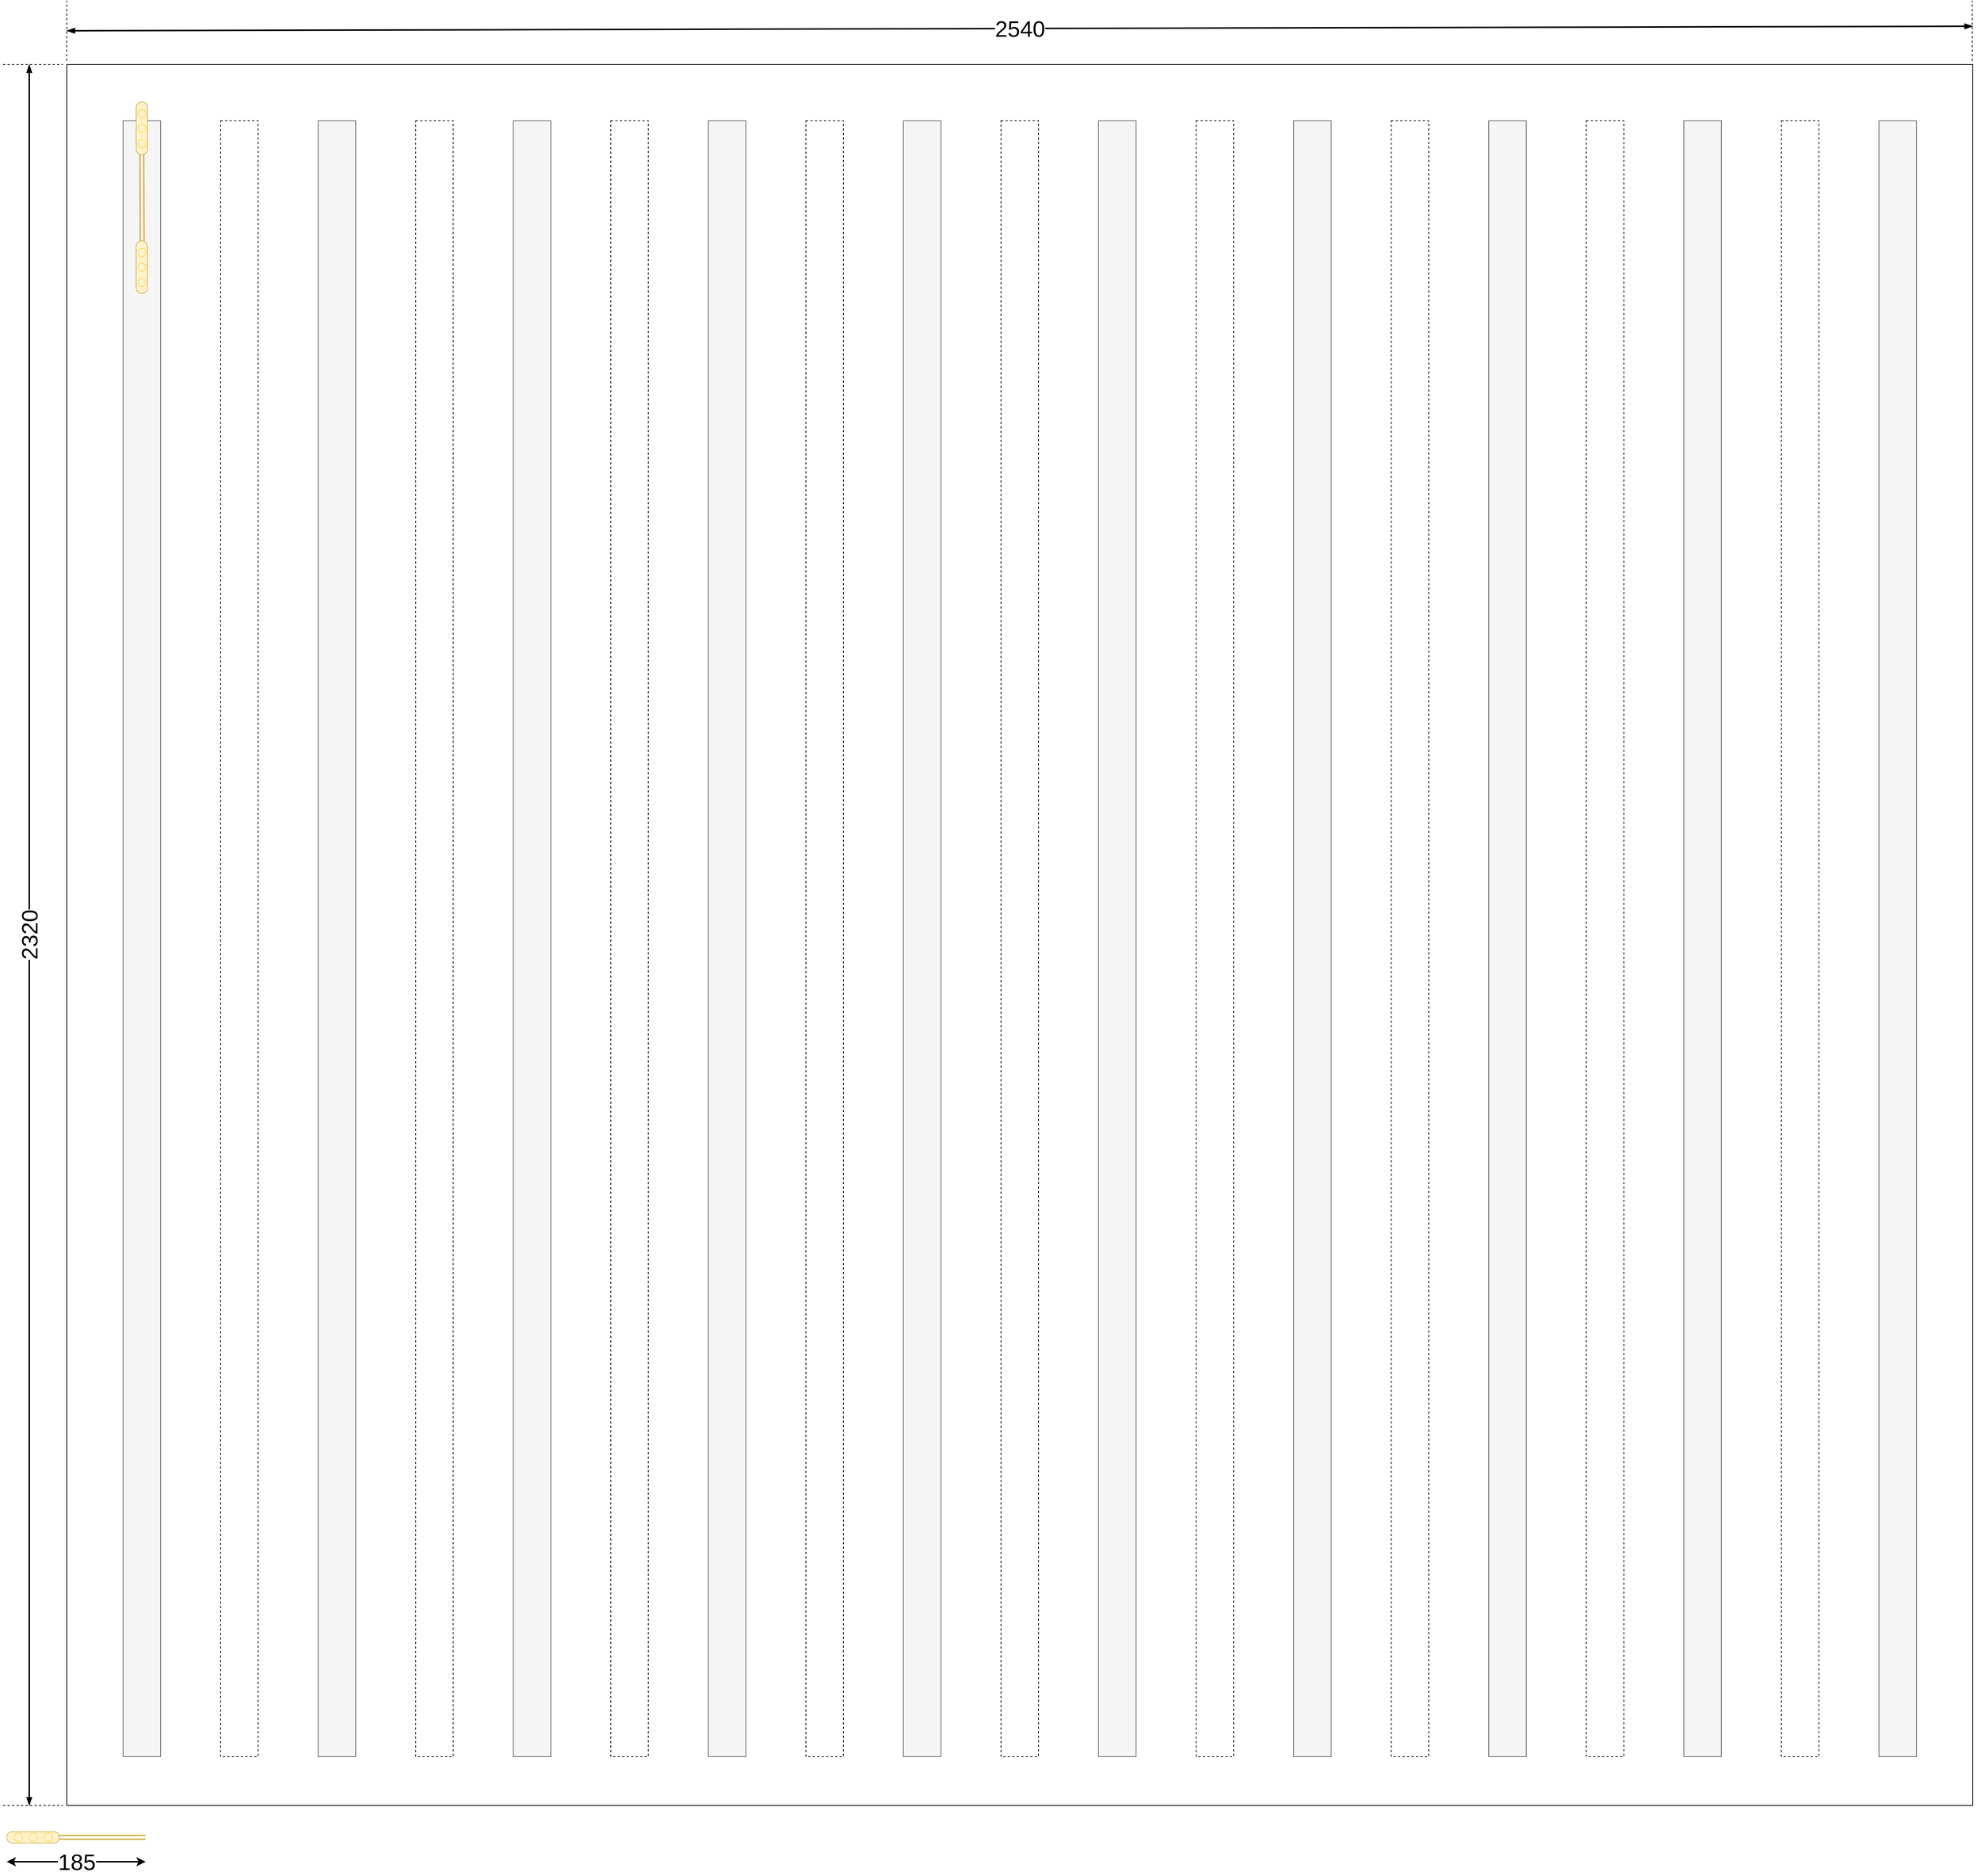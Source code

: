 <mxfile version="12.5.3" type="device"><diagram id="4QurX-qUBhmMgbGZM_KV" name="senioratka"><mxGraphModel dx="2816" dy="1636" grid="1" gridSize="10" guides="1" tooltips="1" connect="1" arrows="1" fold="1" page="1" pageScale="1" pageWidth="1100" pageHeight="850" math="0" shadow="0"><root><mxCell id="0"/><mxCell id="1" parent="0"/><mxCell id="W55VQO36O4ut8hrxYH_G-2" value="" style="rounded=0;whiteSpace=wrap;html=1;" vertex="1" parent="1"><mxGeometry x="160" y="115" width="2540" height="2320" as="geometry"/></mxCell><mxCell id="W55VQO36O4ut8hrxYH_G-3" value="" style="endArrow=none;dashed=1;html=1;" edge="1" parent="1"><mxGeometry width="50" height="50" relative="1" as="geometry"><mxPoint x="160" y="110" as="sourcePoint"/><mxPoint x="160" y="30" as="targetPoint"/></mxGeometry></mxCell><mxCell id="W55VQO36O4ut8hrxYH_G-4" value="" style="endArrow=none;dashed=1;html=1;" edge="1" parent="1"><mxGeometry width="50" height="50" relative="1" as="geometry"><mxPoint x="75" y="115" as="sourcePoint"/><mxPoint x="155" y="115" as="targetPoint"/></mxGeometry></mxCell><mxCell id="W55VQO36O4ut8hrxYH_G-6" value="" style="endArrow=none;dashed=1;html=1;" edge="1" parent="1"><mxGeometry width="50" height="50" relative="1" as="geometry"><mxPoint x="2699.33" y="110" as="sourcePoint"/><mxPoint x="2699.33" y="30" as="targetPoint"/></mxGeometry></mxCell><mxCell id="W55VQO36O4ut8hrxYH_G-7" value="" style="endArrow=none;dashed=1;html=1;" edge="1" parent="1"><mxGeometry width="50" height="50" relative="1" as="geometry"><mxPoint x="75" y="2435" as="sourcePoint"/><mxPoint x="155" y="2435" as="targetPoint"/></mxGeometry></mxCell><mxCell id="W55VQO36O4ut8hrxYH_G-8" value="2320" style="endArrow=blockThin;startArrow=blockThin;html=1;startFill=1;endFill=1;strokeWidth=2;fontSize=30;horizontal=0;" edge="1" parent="1"><mxGeometry width="50" height="50" relative="1" as="geometry"><mxPoint x="110" y="2434.98" as="sourcePoint"/><mxPoint x="110" y="114.98" as="targetPoint"/></mxGeometry></mxCell><mxCell id="W55VQO36O4ut8hrxYH_G-9" value="2540" style="endArrow=blockThin;startArrow=blockThin;html=1;startFill=1;endFill=1;strokeWidth=2;fontSize=30;horizontal=1;" edge="1" parent="1"><mxGeometry width="50" height="50" relative="1" as="geometry"><mxPoint x="2700" y="64" as="sourcePoint"/><mxPoint x="160" y="70" as="targetPoint"/></mxGeometry></mxCell><mxCell id="W55VQO36O4ut8hrxYH_G-10" value="Untitled Layer" parent="0"/><mxCell id="W55VQO36O4ut8hrxYH_G-11" value="" style="rounded=0;whiteSpace=wrap;html=1;fontSize=20;fillColor=#f5f5f5;strokeColor=#666666;fontColor=#333333;" vertex="1" parent="W55VQO36O4ut8hrxYH_G-10"><mxGeometry x="235" y="190" width="50" height="2180" as="geometry"/></mxCell><mxCell id="W55VQO36O4ut8hrxYH_G-12" value="" style="rounded=0;whiteSpace=wrap;html=1;fontSize=20;fillColor=#f5f5f5;strokeColor=#666666;fontColor=#333333;" vertex="1" parent="W55VQO36O4ut8hrxYH_G-10"><mxGeometry x="2575" y="190" width="50" height="2180" as="geometry"/></mxCell><mxCell id="W55VQO36O4ut8hrxYH_G-13" value="" style="rounded=0;whiteSpace=wrap;html=1;fontSize=20;dashed=1;" vertex="1" parent="W55VQO36O4ut8hrxYH_G-10"><mxGeometry x="365" y="190" width="50" height="2180" as="geometry"/></mxCell><mxCell id="W55VQO36O4ut8hrxYH_G-14" value="" style="rounded=0;whiteSpace=wrap;html=1;fontSize=20;fillColor=#f5f5f5;strokeColor=#666666;fontColor=#333333;" vertex="1" parent="W55VQO36O4ut8hrxYH_G-10"><mxGeometry x="495" y="190" width="50" height="2180" as="geometry"/></mxCell><mxCell id="W55VQO36O4ut8hrxYH_G-15" value="" style="rounded=0;whiteSpace=wrap;html=1;fontSize=20;dashed=1;" vertex="1" parent="W55VQO36O4ut8hrxYH_G-10"><mxGeometry x="625" y="190" width="50" height="2180" as="geometry"/></mxCell><mxCell id="W55VQO36O4ut8hrxYH_G-16" value="" style="rounded=0;whiteSpace=wrap;html=1;fontSize=20;fillColor=#f5f5f5;strokeColor=#666666;fontColor=#333333;" vertex="1" parent="W55VQO36O4ut8hrxYH_G-10"><mxGeometry x="755" y="190" width="50" height="2180" as="geometry"/></mxCell><mxCell id="W55VQO36O4ut8hrxYH_G-17" value="" style="rounded=0;whiteSpace=wrap;html=1;fontSize=20;dashed=1;" vertex="1" parent="W55VQO36O4ut8hrxYH_G-10"><mxGeometry x="885" y="190" width="50" height="2180" as="geometry"/></mxCell><mxCell id="W55VQO36O4ut8hrxYH_G-18" value="" style="rounded=0;whiteSpace=wrap;html=1;fontSize=20;fillColor=#f5f5f5;strokeColor=#666666;fontColor=#333333;" vertex="1" parent="W55VQO36O4ut8hrxYH_G-10"><mxGeometry x="1015" y="190" width="50" height="2180" as="geometry"/></mxCell><mxCell id="W55VQO36O4ut8hrxYH_G-19" value="" style="rounded=0;whiteSpace=wrap;html=1;fontSize=20;dashed=1;" vertex="1" parent="W55VQO36O4ut8hrxYH_G-10"><mxGeometry x="1145" y="190" width="50" height="2180" as="geometry"/></mxCell><mxCell id="W55VQO36O4ut8hrxYH_G-20" value="" style="rounded=0;whiteSpace=wrap;html=1;fontSize=20;fillColor=#f5f5f5;strokeColor=#666666;fontColor=#333333;" vertex="1" parent="W55VQO36O4ut8hrxYH_G-10"><mxGeometry x="1275" y="190" width="50" height="2180" as="geometry"/></mxCell><mxCell id="W55VQO36O4ut8hrxYH_G-21" value="" style="rounded=0;whiteSpace=wrap;html=1;fontSize=20;dashed=1;" vertex="1" parent="W55VQO36O4ut8hrxYH_G-10"><mxGeometry x="1405" y="190" width="50" height="2180" as="geometry"/></mxCell><mxCell id="W55VQO36O4ut8hrxYH_G-22" value="" style="rounded=0;whiteSpace=wrap;html=1;fontSize=20;fillColor=#f5f5f5;strokeColor=#666666;fontColor=#333333;" vertex="1" parent="W55VQO36O4ut8hrxYH_G-10"><mxGeometry x="1535" y="190" width="50" height="2180" as="geometry"/></mxCell><mxCell id="W55VQO36O4ut8hrxYH_G-23" value="" style="rounded=0;whiteSpace=wrap;html=1;fontSize=20;dashed=1;" vertex="1" parent="W55VQO36O4ut8hrxYH_G-10"><mxGeometry x="1665" y="190" width="50" height="2180" as="geometry"/></mxCell><mxCell id="W55VQO36O4ut8hrxYH_G-24" value="" style="rounded=0;whiteSpace=wrap;html=1;fontSize=20;fillColor=#f5f5f5;strokeColor=#666666;fontColor=#333333;" vertex="1" parent="W55VQO36O4ut8hrxYH_G-10"><mxGeometry x="1795" y="190" width="50" height="2180" as="geometry"/></mxCell><mxCell id="W55VQO36O4ut8hrxYH_G-25" value="" style="rounded=0;whiteSpace=wrap;html=1;fontSize=20;dashed=1;" vertex="1" parent="W55VQO36O4ut8hrxYH_G-10"><mxGeometry x="1925" y="190" width="50" height="2180" as="geometry"/></mxCell><mxCell id="W55VQO36O4ut8hrxYH_G-26" value="" style="rounded=0;whiteSpace=wrap;html=1;fontSize=20;fillColor=#f5f5f5;strokeColor=#666666;fontColor=#333333;" vertex="1" parent="W55VQO36O4ut8hrxYH_G-10"><mxGeometry x="2055" y="190" width="50" height="2180" as="geometry"/></mxCell><mxCell id="W55VQO36O4ut8hrxYH_G-27" value="" style="rounded=0;whiteSpace=wrap;html=1;fontSize=20;dashed=1;" vertex="1" parent="W55VQO36O4ut8hrxYH_G-10"><mxGeometry x="2185" y="190" width="50" height="2180" as="geometry"/></mxCell><mxCell id="W55VQO36O4ut8hrxYH_G-28" value="" style="rounded=0;whiteSpace=wrap;html=1;fontSize=20;fillColor=#f5f5f5;strokeColor=#666666;fontColor=#333333;" vertex="1" parent="W55VQO36O4ut8hrxYH_G-10"><mxGeometry x="2315" y="190" width="50" height="2180" as="geometry"/></mxCell><mxCell id="W55VQO36O4ut8hrxYH_G-29" value="" style="rounded=0;whiteSpace=wrap;html=1;fontSize=20;dashed=1;" vertex="1" parent="W55VQO36O4ut8hrxYH_G-10"><mxGeometry x="2445" y="190" width="50" height="2180" as="geometry"/></mxCell><mxCell id="W55VQO36O4ut8hrxYH_G-56" value="" style="group" vertex="1" connectable="0" parent="W55VQO36O4ut8hrxYH_G-10"><mxGeometry x="80" y="2470" width="185" height="15" as="geometry"/></mxCell><mxCell id="W55VQO36O4ut8hrxYH_G-34" value="" style="group" vertex="1" connectable="0" parent="W55VQO36O4ut8hrxYH_G-56"><mxGeometry width="70" height="15" as="geometry"/></mxCell><mxCell id="W55VQO36O4ut8hrxYH_G-30" value="" style="rounded=1;whiteSpace=wrap;html=1;fontSize=30;arcSize=48;fillColor=#fff2cc;strokeColor=#d6b656;" vertex="1" parent="W55VQO36O4ut8hrxYH_G-34"><mxGeometry width="70" height="15" as="geometry"/></mxCell><mxCell id="W55VQO36O4ut8hrxYH_G-31" value="" style="ellipse;whiteSpace=wrap;html=1;aspect=fixed;fontSize=30;strokeColor=#FFD966;fillColor=none;" vertex="1" parent="W55VQO36O4ut8hrxYH_G-34"><mxGeometry x="10" y="2" width="11" height="11" as="geometry"/></mxCell><mxCell id="W55VQO36O4ut8hrxYH_G-32" value="" style="ellipse;whiteSpace=wrap;html=1;aspect=fixed;fontSize=30;strokeColor=#FFD966;fillColor=none;" vertex="1" parent="W55VQO36O4ut8hrxYH_G-34"><mxGeometry x="50" y="2" width="11" height="11" as="geometry"/></mxCell><mxCell id="W55VQO36O4ut8hrxYH_G-33" value="" style="ellipse;whiteSpace=wrap;html=1;aspect=fixed;fontSize=30;strokeColor=#FFD966;fillColor=none;" vertex="1" parent="W55VQO36O4ut8hrxYH_G-34"><mxGeometry x="30" y="2" width="11" height="11" as="geometry"/></mxCell><mxCell id="W55VQO36O4ut8hrxYH_G-38" value="" style="rounded=0;orthogonalLoop=1;jettySize=auto;html=1;startArrow=none;startFill=0;endArrow=none;endFill=0;strokeWidth=2;fontSize=30;shape=link;fillColor=#fff2cc;strokeColor=#d6b656;" edge="1" parent="W55VQO36O4ut8hrxYH_G-56" source="W55VQO36O4ut8hrxYH_G-30"><mxGeometry relative="1" as="geometry"><mxPoint x="185" y="7.5" as="targetPoint"/></mxGeometry></mxCell><mxCell id="W55VQO36O4ut8hrxYH_G-57" value="185" style="endArrow=classic;startArrow=classic;html=1;strokeWidth=2;fontSize=30;" edge="1" parent="W55VQO36O4ut8hrxYH_G-10"><mxGeometry width="50" height="50" relative="1" as="geometry"><mxPoint x="80" y="2510" as="sourcePoint"/><mxPoint x="265" y="2510" as="targetPoint"/></mxGeometry></mxCell><mxCell id="W55VQO36O4ut8hrxYH_G-64" value="" style="rounded=0;orthogonalLoop=1;jettySize=auto;html=1;startArrow=none;startFill=0;endArrow=none;endFill=0;strokeWidth=2;fontSize=30;shape=link;fillColor=#fff2cc;strokeColor=#d6b656;exitX=1;exitY=0.5;exitDx=0;exitDy=0;" edge="1" parent="W55VQO36O4ut8hrxYH_G-10" source="W55VQO36O4ut8hrxYH_G-60"><mxGeometry relative="1" as="geometry"><mxPoint x="260.5" y="350" as="targetPoint"/></mxGeometry></mxCell><mxCell id="W55VQO36O4ut8hrxYH_G-78" value="" style="group" vertex="1" connectable="0" parent="W55VQO36O4ut8hrxYH_G-10"><mxGeometry x="252.5" y="165" width="15" height="70" as="geometry"/></mxCell><mxCell id="W55VQO36O4ut8hrxYH_G-60" value="" style="rounded=1;whiteSpace=wrap;html=1;fontSize=30;arcSize=48;fillColor=#fff2cc;strokeColor=#d6b656;direction=south;" vertex="1" parent="W55VQO36O4ut8hrxYH_G-78"><mxGeometry width="15" height="70" as="geometry"/></mxCell><mxCell id="W55VQO36O4ut8hrxYH_G-61" value="" style="ellipse;whiteSpace=wrap;html=1;aspect=fixed;fontSize=30;strokeColor=#FFD966;fillColor=none;" vertex="1" parent="W55VQO36O4ut8hrxYH_G-78"><mxGeometry x="2" y="50" width="11" height="11" as="geometry"/></mxCell><mxCell id="W55VQO36O4ut8hrxYH_G-62" value="" style="ellipse;whiteSpace=wrap;html=1;aspect=fixed;fontSize=30;strokeColor=#FFD966;fillColor=none;" vertex="1" parent="W55VQO36O4ut8hrxYH_G-78"><mxGeometry x="2" y="10" width="11" height="11" as="geometry"/></mxCell><mxCell id="W55VQO36O4ut8hrxYH_G-63" value="" style="ellipse;whiteSpace=wrap;html=1;aspect=fixed;fontSize=30;strokeColor=#FFD966;fillColor=none;" vertex="1" parent="W55VQO36O4ut8hrxYH_G-78"><mxGeometry x="2" y="29.5" width="11" height="11" as="geometry"/></mxCell><mxCell id="W55VQO36O4ut8hrxYH_G-91" value="" style="group" vertex="1" connectable="0" parent="W55VQO36O4ut8hrxYH_G-10"><mxGeometry x="252.5" y="350" width="15" height="70" as="geometry"/></mxCell><mxCell id="W55VQO36O4ut8hrxYH_G-92" value="" style="rounded=1;whiteSpace=wrap;html=1;fontSize=30;arcSize=48;fillColor=#fff2cc;strokeColor=#d6b656;direction=south;" vertex="1" parent="W55VQO36O4ut8hrxYH_G-91"><mxGeometry width="15" height="70" as="geometry"/></mxCell><mxCell id="W55VQO36O4ut8hrxYH_G-93" value="" style="ellipse;whiteSpace=wrap;html=1;aspect=fixed;fontSize=30;strokeColor=#FFD966;fillColor=none;" vertex="1" parent="W55VQO36O4ut8hrxYH_G-91"><mxGeometry x="2" y="50" width="11" height="11" as="geometry"/></mxCell><mxCell id="W55VQO36O4ut8hrxYH_G-94" value="" style="ellipse;whiteSpace=wrap;html=1;aspect=fixed;fontSize=30;strokeColor=#FFD966;fillColor=none;" vertex="1" parent="W55VQO36O4ut8hrxYH_G-91"><mxGeometry x="2" y="10" width="11" height="11" as="geometry"/></mxCell><mxCell id="W55VQO36O4ut8hrxYH_G-95" value="" style="ellipse;whiteSpace=wrap;html=1;aspect=fixed;fontSize=30;strokeColor=#FFD966;fillColor=none;" vertex="1" parent="W55VQO36O4ut8hrxYH_G-91"><mxGeometry x="2" y="29.5" width="11" height="11" as="geometry"/></mxCell></root></mxGraphModel></diagram></mxfile>